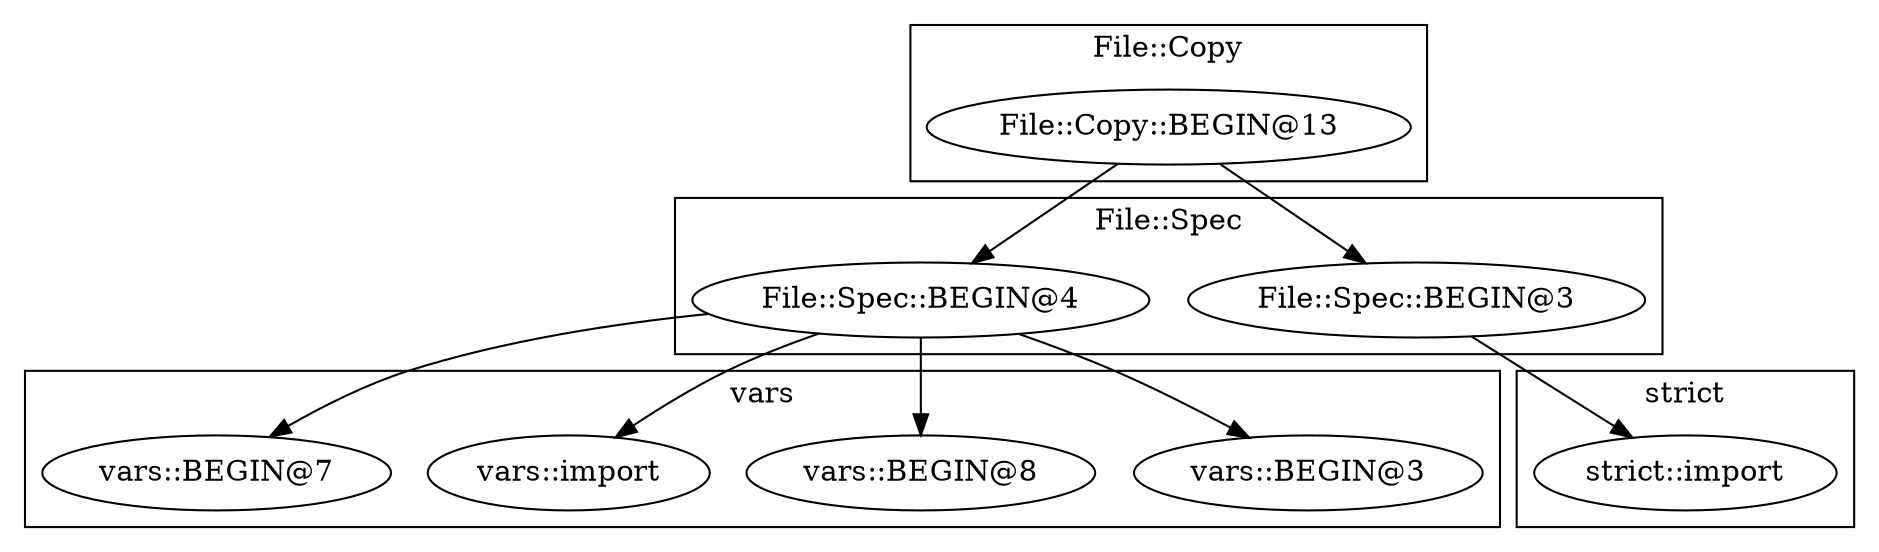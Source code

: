 digraph {
graph [overlap=false]
subgraph cluster_File_Copy {
	label="File::Copy";
	"File::Copy::BEGIN@13";
}
subgraph cluster_File_Spec {
	label="File::Spec";
	"File::Spec::BEGIN@4";
	"File::Spec::BEGIN@3";
}
subgraph cluster_vars {
	label="vars";
	"vars::BEGIN@3";
	"vars::BEGIN@8";
	"vars::import";
	"vars::BEGIN@7";
}
subgraph cluster_strict {
	label="strict";
	"strict::import";
}
"File::Spec::BEGIN@4" -> "vars::BEGIN@8";
"File::Spec::BEGIN@4" -> "vars::import";
"File::Copy::BEGIN@13" -> "File::Spec::BEGIN@3";
"File::Spec::BEGIN@4" -> "vars::BEGIN@3";
"File::Copy::BEGIN@13" -> "File::Spec::BEGIN@4";
"File::Spec::BEGIN@3" -> "strict::import";
"File::Spec::BEGIN@4" -> "vars::BEGIN@7";
}
